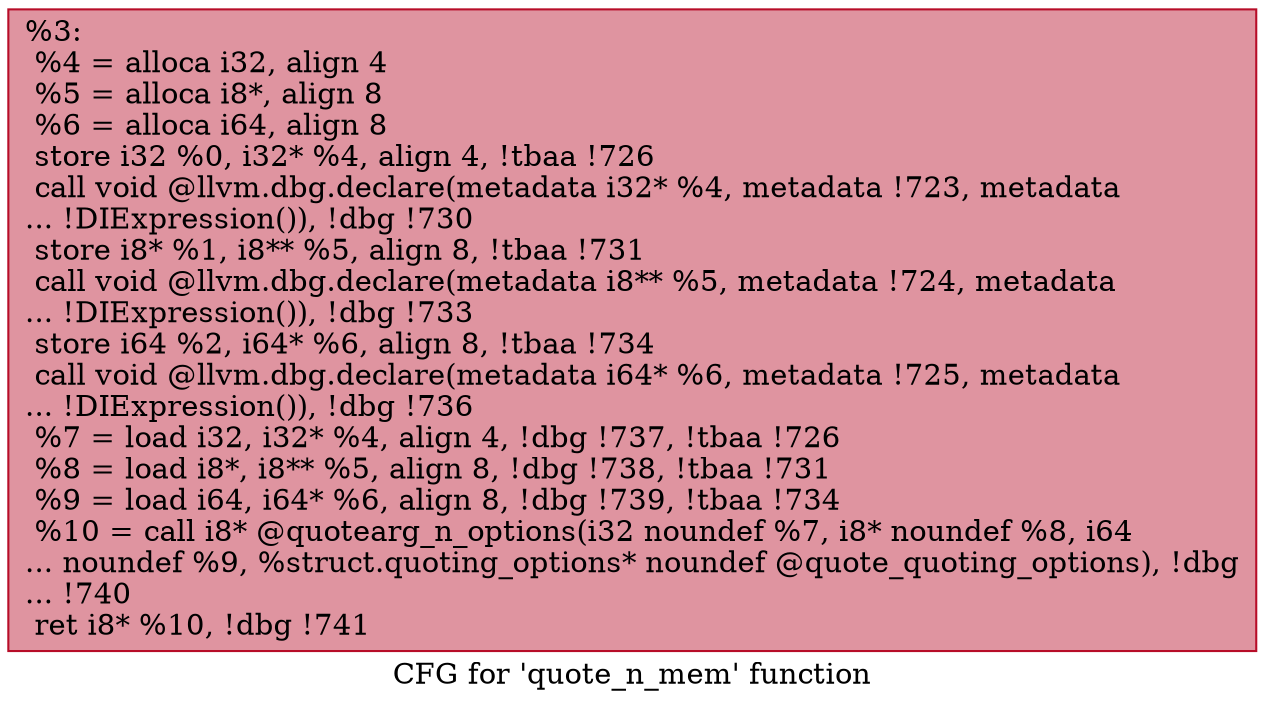 digraph "CFG for 'quote_n_mem' function" {
	label="CFG for 'quote_n_mem' function";

	Node0x10fe650 [shape=record,color="#b70d28ff", style=filled, fillcolor="#b70d2870",label="{%3:\l  %4 = alloca i32, align 4\l  %5 = alloca i8*, align 8\l  %6 = alloca i64, align 8\l  store i32 %0, i32* %4, align 4, !tbaa !726\l  call void @llvm.dbg.declare(metadata i32* %4, metadata !723, metadata\l... !DIExpression()), !dbg !730\l  store i8* %1, i8** %5, align 8, !tbaa !731\l  call void @llvm.dbg.declare(metadata i8** %5, metadata !724, metadata\l... !DIExpression()), !dbg !733\l  store i64 %2, i64* %6, align 8, !tbaa !734\l  call void @llvm.dbg.declare(metadata i64* %6, metadata !725, metadata\l... !DIExpression()), !dbg !736\l  %7 = load i32, i32* %4, align 4, !dbg !737, !tbaa !726\l  %8 = load i8*, i8** %5, align 8, !dbg !738, !tbaa !731\l  %9 = load i64, i64* %6, align 8, !dbg !739, !tbaa !734\l  %10 = call i8* @quotearg_n_options(i32 noundef %7, i8* noundef %8, i64\l... noundef %9, %struct.quoting_options* noundef @quote_quoting_options), !dbg\l... !740\l  ret i8* %10, !dbg !741\l}"];
}
